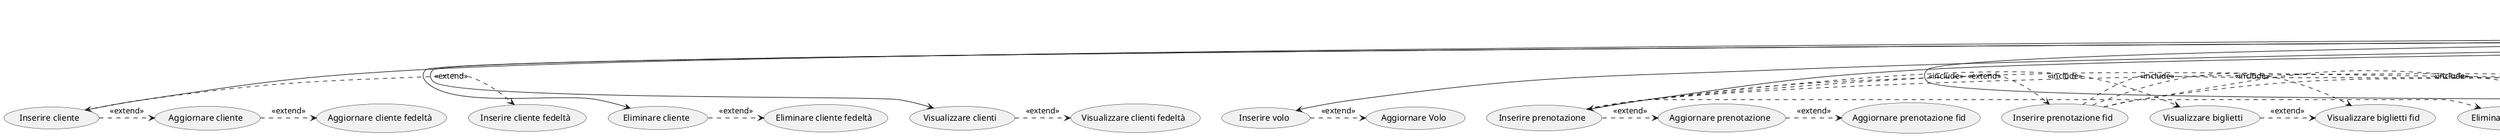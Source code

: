 @startuml
actor Admin

Admin --> (Inserire cliente)
Admin --> (Eliminare cliente)
Admin --> (Visualizzare clienti)
Admin --> (Inserire volo)
Admin --> (Eliminare volo)
Admin --> (Visualizzare volo)
Admin --> (Inserire prenotazione)
Admin --> (Eliminare prenotazione)
Admin --> (Visualizzare prenotazioni)
Admin --> (Inserire promozione normale)
Admin --> (Aggiornare promozione normale)
Admin --> (Eliminare promozione normale)
Admin --> (Visualizzare promozioni normali)

(Inserire cliente) .> (Inserire cliente fedeltà) : <<extend>>
(Inserire cliente) .> (Aggiornare cliente) : <<extend>>
(Eliminare cliente) .> (Eliminare cliente fedeltà) : <<extend>>
(Aggiornare cliente) .> (Aggiornare cliente fedeltà) : <<extend>>
(Visualizzare clienti) .> (Visualizzare clienti fedeltà) : <<extend>>
(Inserire volo) .> (Aggiornare Volo) : <<extend>>
(Inserire prenotazione) .> (Inserire biglietto) : <<include>>
(Inserire prenotazione) .> (Aggiornare biglietto) : <<include>>
(Inserire prenotazione) .> (Eliminare biglietto) : <<include>>
(Inserire prenotazione) .> (Visualizzare biglietti) : <<include>>
(Inserire prenotazione fid) .> (Inserire biglietto fid) : <<include>>
(Inserire prenotazione fid) .> (Aggiornare biglietto fid) : <<include>>
(Inserire prenotazione fid) .> (Eliminare biglietto fid) : <<include>>
(Inserire prenotazione fid) .> (Visualizzare biglietti fid) : <<include>>
(Eliminare prenotazione) .> (Eliminare biglietti) : <<include>>
(Inserire prenotazione) .> (Inserire prenotazione fid) : <<extend>>
(Inserire prenotazione) .> (Aggiornare prenotazione) : <<extend>>
(Eliminare prenotazione) .> (Eliminare prenotazione fid) : <<extend>>
(Aggiornare prenotazione) .> (Aggiornare prenotazione fid) : <<extend>>
(Visualizzare prenotazioni) .> (Visualizzare prenotazioni fid) : <<extend>>
(Inserire biglietto) .> (Inserire biglietto fid) : <<extend>>
(Inserire biglietto) .> (Aggiornare biglietto) : <<extend>>
(Aggiornare biglietto) .> (Aggiornare biglietto fid) : <<extend>>
(Eliminare biglietto) .> (Eliminare biglietto fid) : <<extend>>
(Visualizzare biglietti) .> (Visualizzare biglietti fid) : <<extend>>
(Inserire promozione normale) .> (Inserire promozione fid) : <<extend>>
(Inserire promozione normale) .> (Inserire promozione normale voli) : <<extend>>
(Inserire promozione fid) .> (Inserire promozione fid voli) : <<extend>>
(Aggiornare promozione normale) .> (Aggiornare promozione fid) : <<extend>>
(Aggiornare promozione normale) .> (Aggiornare promozione normale voli) : <<extend>>
(Aggiornare promozione fid) .> (Aggiornare promozione fid voli) : <<extend>>
(Eliminare promozione normale) .> (Eliminare promozione fid) : <<extend>>
(Eliminare promozione normale) .> (Eliminare promozione normale voli) : <<extend>>
(Eliminare promozione fid) .> (Eliminare promozione fid voli) : <<extend>>
(Visualizzare promozioni normali) .> (Visualizzare promozioni fid) : <<extend>>
(Visualizzare promozioni normali) .> (Visualizzare promozioni normali voli) : <<extend>>
(Visualizzare promozioni fid) .> (Visualizzare promozioni fid voli) : <<extend>>

@enduml